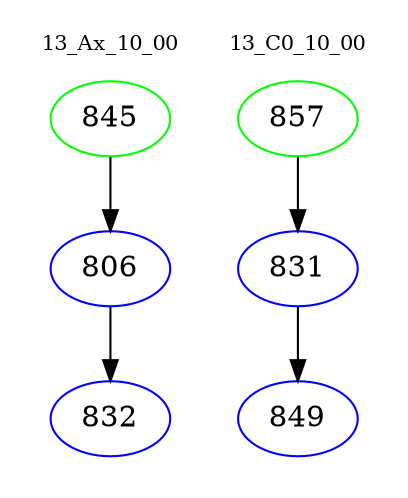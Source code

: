 digraph{
subgraph cluster_0 {
color = white
label = "13_Ax_10_00";
fontsize=10;
T0_845 [label="845", color="green"]
T0_845 -> T0_806 [color="black"]
T0_806 [label="806", color="blue"]
T0_806 -> T0_832 [color="black"]
T0_832 [label="832", color="blue"]
}
subgraph cluster_1 {
color = white
label = "13_C0_10_00";
fontsize=10;
T1_857 [label="857", color="green"]
T1_857 -> T1_831 [color="black"]
T1_831 [label="831", color="blue"]
T1_831 -> T1_849 [color="black"]
T1_849 [label="849", color="blue"]
}
}
